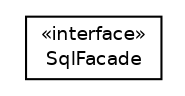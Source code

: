 #!/usr/local/bin/dot
#
# Class diagram 
# Generated by UMLGraph version R5_6 (http://www.umlgraph.org/)
#

digraph G {
	edge [fontname="Helvetica",fontsize=10,labelfontname="Helvetica",labelfontsize=10];
	node [fontname="Helvetica",fontsize=10,shape=plaintext];
	nodesep=0.25;
	ranksep=0.5;
	// net.ljcomputing.sql.facade.SqlFacade
	c96 [label=<<table title="net.ljcomputing.sql.facade.SqlFacade" border="0" cellborder="1" cellspacing="0" cellpadding="2" port="p" href="./SqlFacade.html">
		<tr><td><table border="0" cellspacing="0" cellpadding="1">
<tr><td align="center" balign="center"> &#171;interface&#187; </td></tr>
<tr><td align="center" balign="center"> SqlFacade </td></tr>
		</table></td></tr>
		</table>>, URL="./SqlFacade.html", fontname="Helvetica", fontcolor="black", fontsize=9.0];
}

